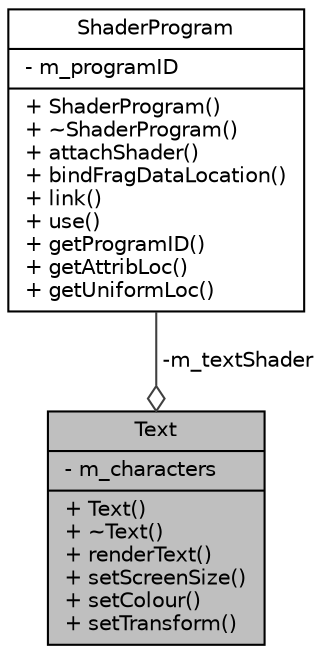 digraph "Text"
{
  edge [fontname="Helvetica",fontsize="10",labelfontname="Helvetica",labelfontsize="10"];
  node [fontname="Helvetica",fontsize="10",shape=record];
  Node1 [label="{Text\n|- m_characters\l|+ Text()\l+ ~Text()\l+ renderText()\l+ setScreenSize()\l+ setColour()\l+ setTransform()\l}",height=0.2,width=0.4,color="black", fillcolor="grey75", style="filled" fontcolor="black"];
  Node2 -> Node1 [color="grey25",fontsize="10",style="solid",label=" -m_textShader" ,arrowhead="odiamond",fontname="Helvetica"];
  Node2 [label="{ShaderProgram\n|- m_programID\l|+ ShaderProgram()\l+ ~ShaderProgram()\l+ attachShader()\l+ bindFragDataLocation()\l+ link()\l+ use()\l+ getProgramID()\l+ getAttribLoc()\l+ getUniformLoc()\l}",height=0.2,width=0.4,color="black", fillcolor="white", style="filled",URL="$class_shader_program.html"];
}
